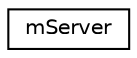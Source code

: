 digraph "Graphical Class Hierarchy"
{
  edge [fontname="Helvetica",fontsize="10",labelfontname="Helvetica",labelfontsize="10"];
  node [fontname="Helvetica",fontsize="10",shape=record];
  rankdir="LR";
  Node1 [label="mServer",height=0.2,width=0.4,color="black", fillcolor="white", style="filled",URL="$classm_server.html",tooltip="The mServer class : Clase del servidor para el manejo de la memoria y llama a las clases necesarias..."];
}
